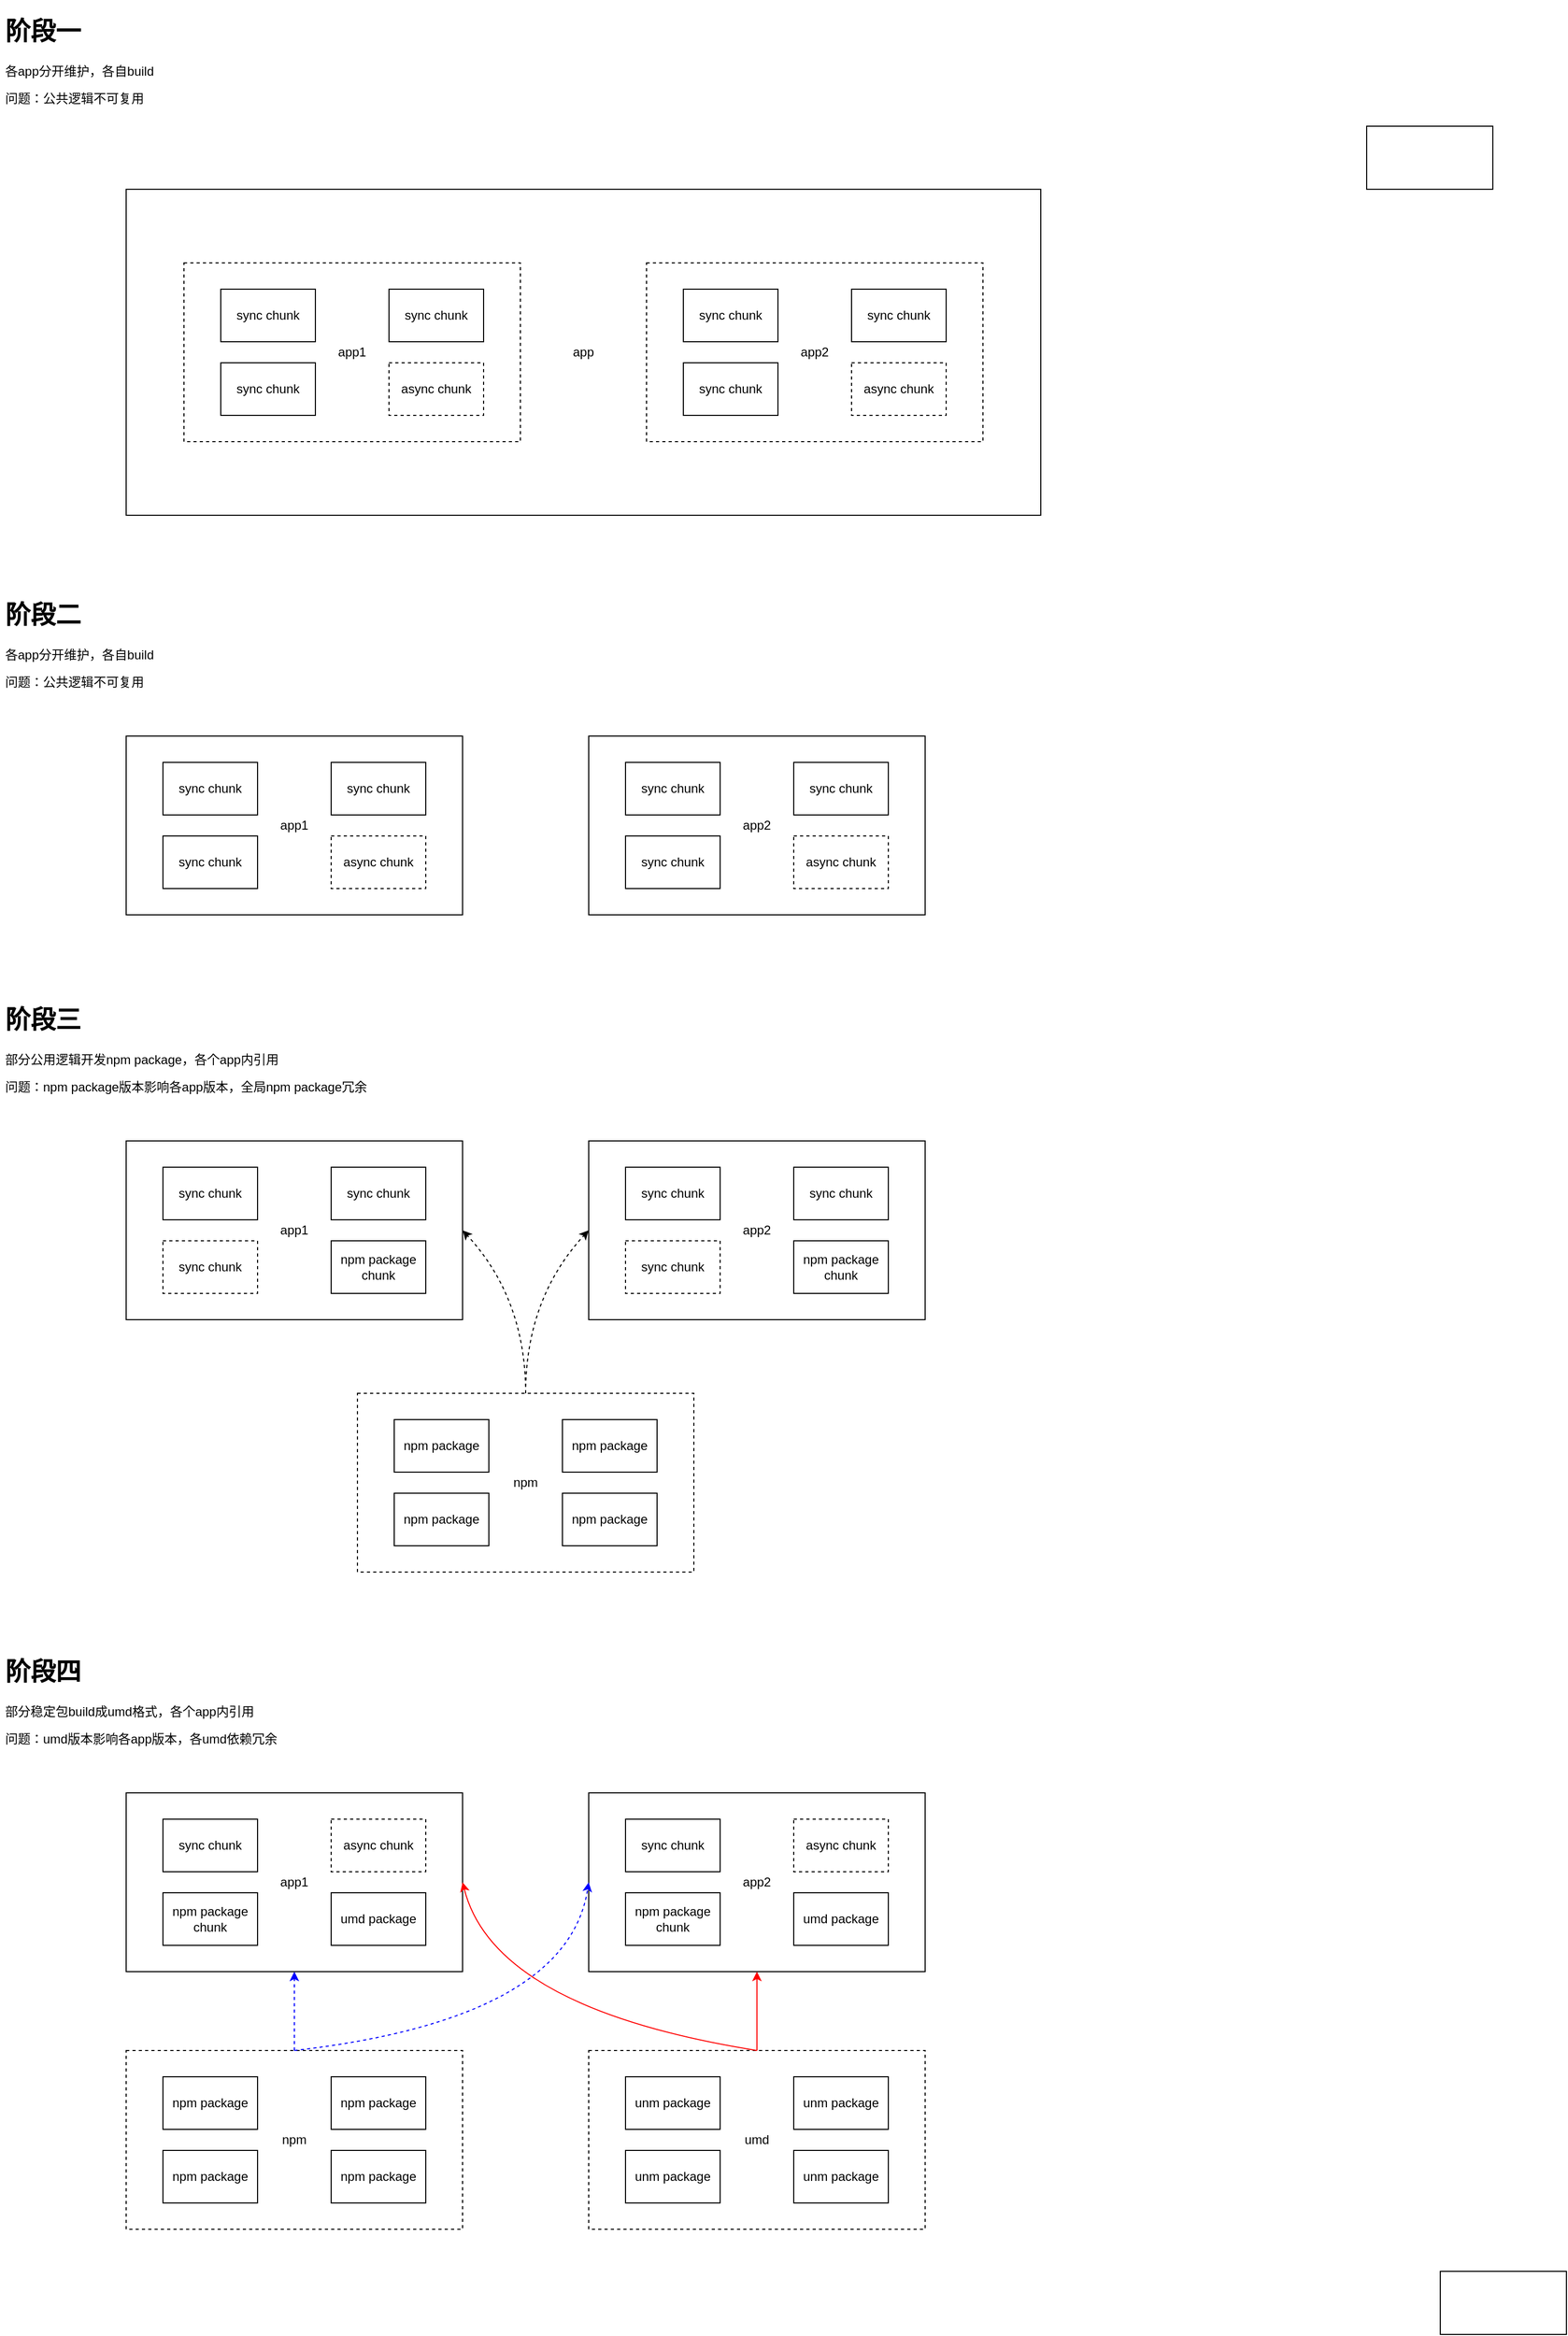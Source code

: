 <mxfile version="14.9.3" type="github">
  <diagram id="pt81wuoub6sBAM-rx7p0" name="Page-1">
    <mxGraphModel dx="1426" dy="2394" grid="1" gridSize="10" guides="1" tooltips="1" connect="1" arrows="1" fold="1" page="1" pageScale="1" pageWidth="2200" pageHeight="1600" math="0" shadow="0">
      <root>
        <mxCell id="0" />
        <mxCell id="1" parent="0" />
        <mxCell id="wRPZLVhyfkNmrZ5B58f2-117" value="app" style="rounded=0;whiteSpace=wrap;html=1;" vertex="1" parent="1">
          <mxGeometry x="160" y="-360" width="870" height="310" as="geometry" />
        </mxCell>
        <mxCell id="7FeQMlBsuKDe9G1kuXdj-6" value="" style="rounded=0;whiteSpace=wrap;html=1;" parent="1" vertex="1">
          <mxGeometry x="160" y="160" width="320" height="170" as="geometry" />
        </mxCell>
        <mxCell id="7FeQMlBsuKDe9G1kuXdj-1" value="&lt;span&gt;sync chunk&lt;/span&gt;" style="rounded=0;whiteSpace=wrap;html=1;" parent="1" vertex="1">
          <mxGeometry x="195" y="185" width="90" height="50" as="geometry" />
        </mxCell>
        <mxCell id="7FeQMlBsuKDe9G1kuXdj-2" value="sync chunk" style="rounded=0;whiteSpace=wrap;html=1;" parent="1" vertex="1">
          <mxGeometry x="355" y="185" width="90" height="50" as="geometry" />
        </mxCell>
        <mxCell id="7FeQMlBsuKDe9G1kuXdj-3" value="&lt;span&gt;sync chunk&lt;/span&gt;" style="rounded=0;whiteSpace=wrap;html=1;" parent="1" vertex="1">
          <mxGeometry x="195" y="255" width="90" height="50" as="geometry" />
        </mxCell>
        <mxCell id="7FeQMlBsuKDe9G1kuXdj-4" value="async chunk" style="rounded=0;whiteSpace=wrap;html=1;dashed=1;" parent="1" vertex="1">
          <mxGeometry x="355" y="255" width="90" height="50" as="geometry" />
        </mxCell>
        <mxCell id="7FeQMlBsuKDe9G1kuXdj-9" value="app1" style="text;html=1;strokeColor=none;fillColor=none;align=center;verticalAlign=middle;whiteSpace=wrap;rounded=0;dashed=1;" parent="1" vertex="1">
          <mxGeometry x="300" y="235" width="40" height="20" as="geometry" />
        </mxCell>
        <mxCell id="7FeQMlBsuKDe9G1kuXdj-12" value="" style="rounded=0;whiteSpace=wrap;html=1;" parent="1" vertex="1">
          <mxGeometry x="600" y="160" width="320" height="170" as="geometry" />
        </mxCell>
        <mxCell id="7FeQMlBsuKDe9G1kuXdj-13" value="&lt;span&gt;sync chunk&lt;/span&gt;" style="rounded=0;whiteSpace=wrap;html=1;" parent="1" vertex="1">
          <mxGeometry x="635" y="185" width="90" height="50" as="geometry" />
        </mxCell>
        <mxCell id="7FeQMlBsuKDe9G1kuXdj-14" value="sync chunk" style="rounded=0;whiteSpace=wrap;html=1;" parent="1" vertex="1">
          <mxGeometry x="795" y="185" width="90" height="50" as="geometry" />
        </mxCell>
        <mxCell id="7FeQMlBsuKDe9G1kuXdj-15" value="&lt;span&gt;sync chunk&lt;/span&gt;" style="rounded=0;whiteSpace=wrap;html=1;" parent="1" vertex="1">
          <mxGeometry x="635" y="255" width="90" height="50" as="geometry" />
        </mxCell>
        <mxCell id="7FeQMlBsuKDe9G1kuXdj-16" value="async chunk" style="rounded=0;whiteSpace=wrap;html=1;dashed=1;" parent="1" vertex="1">
          <mxGeometry x="795" y="255" width="90" height="50" as="geometry" />
        </mxCell>
        <mxCell id="7FeQMlBsuKDe9G1kuXdj-17" value="app2" style="text;html=1;strokeColor=none;fillColor=none;align=center;verticalAlign=middle;whiteSpace=wrap;rounded=0;dashed=1;" parent="1" vertex="1">
          <mxGeometry x="740" y="235" width="40" height="20" as="geometry" />
        </mxCell>
        <mxCell id="wRPZLVhyfkNmrZ5B58f2-1" value="&lt;h1&gt;阶段二&lt;/h1&gt;&lt;p&gt;各app分开维护，各自build&lt;/p&gt;&lt;p&gt;问题：公共逻辑不可复用&lt;/p&gt;" style="text;html=1;strokeColor=none;fillColor=none;spacing=5;spacingTop=-20;whiteSpace=wrap;overflow=hidden;rounded=0;" vertex="1" parent="1">
          <mxGeometry x="40" y="25" width="540" height="120" as="geometry" />
        </mxCell>
        <mxCell id="wRPZLVhyfkNmrZ5B58f2-38" value="" style="rounded=0;whiteSpace=wrap;html=1;" vertex="1" parent="1">
          <mxGeometry x="160" y="545" width="320" height="170" as="geometry" />
        </mxCell>
        <mxCell id="wRPZLVhyfkNmrZ5B58f2-39" value="&lt;span&gt;sync chunk&lt;/span&gt;" style="rounded=0;whiteSpace=wrap;html=1;" vertex="1" parent="1">
          <mxGeometry x="195" y="570" width="90" height="50" as="geometry" />
        </mxCell>
        <mxCell id="wRPZLVhyfkNmrZ5B58f2-40" value="sync chunk" style="rounded=0;whiteSpace=wrap;html=1;" vertex="1" parent="1">
          <mxGeometry x="355" y="570" width="90" height="50" as="geometry" />
        </mxCell>
        <mxCell id="wRPZLVhyfkNmrZ5B58f2-41" value="&lt;span&gt;sync chunk&lt;/span&gt;" style="rounded=0;whiteSpace=wrap;html=1;dashed=1;" vertex="1" parent="1">
          <mxGeometry x="195" y="640" width="90" height="50" as="geometry" />
        </mxCell>
        <mxCell id="wRPZLVhyfkNmrZ5B58f2-42" value="npm package chunk" style="rounded=0;whiteSpace=wrap;html=1;" vertex="1" parent="1">
          <mxGeometry x="355" y="640" width="90" height="50" as="geometry" />
        </mxCell>
        <mxCell id="wRPZLVhyfkNmrZ5B58f2-43" value="app1" style="text;html=1;strokeColor=none;fillColor=none;align=center;verticalAlign=middle;whiteSpace=wrap;rounded=0;dashed=1;" vertex="1" parent="1">
          <mxGeometry x="300" y="620" width="40" height="20" as="geometry" />
        </mxCell>
        <mxCell id="wRPZLVhyfkNmrZ5B58f2-44" value="" style="rounded=0;whiteSpace=wrap;html=1;" vertex="1" parent="1">
          <mxGeometry x="600" y="545" width="320" height="170" as="geometry" />
        </mxCell>
        <mxCell id="wRPZLVhyfkNmrZ5B58f2-45" value="&lt;span&gt;sync chunk&lt;/span&gt;" style="rounded=0;whiteSpace=wrap;html=1;" vertex="1" parent="1">
          <mxGeometry x="635" y="570" width="90" height="50" as="geometry" />
        </mxCell>
        <mxCell id="wRPZLVhyfkNmrZ5B58f2-46" value="sync chunk" style="rounded=0;whiteSpace=wrap;html=1;" vertex="1" parent="1">
          <mxGeometry x="795" y="570" width="90" height="50" as="geometry" />
        </mxCell>
        <mxCell id="wRPZLVhyfkNmrZ5B58f2-47" value="sync chunk&lt;span&gt;&lt;br&gt;&lt;/span&gt;" style="rounded=0;whiteSpace=wrap;html=1;dashed=1;" vertex="1" parent="1">
          <mxGeometry x="635" y="640" width="90" height="50" as="geometry" />
        </mxCell>
        <mxCell id="wRPZLVhyfkNmrZ5B58f2-48" value="npm package chunk" style="rounded=0;whiteSpace=wrap;html=1;" vertex="1" parent="1">
          <mxGeometry x="795" y="640" width="90" height="50" as="geometry" />
        </mxCell>
        <mxCell id="wRPZLVhyfkNmrZ5B58f2-49" value="app2" style="text;html=1;strokeColor=none;fillColor=none;align=center;verticalAlign=middle;whiteSpace=wrap;rounded=0;dashed=1;" vertex="1" parent="1">
          <mxGeometry x="740" y="620" width="40" height="20" as="geometry" />
        </mxCell>
        <mxCell id="wRPZLVhyfkNmrZ5B58f2-50" value="&lt;h1&gt;阶段三&lt;/h1&gt;&lt;p&gt;部分公用逻辑开发npm package，各个app内引用&lt;/p&gt;&lt;p&gt;问题：npm package版本影响各app版本，全局npm package冗余&lt;/p&gt;" style="text;html=1;strokeColor=none;fillColor=none;spacing=5;spacingTop=-20;whiteSpace=wrap;overflow=hidden;rounded=0;" vertex="1" parent="1">
          <mxGeometry x="40" y="410" width="370" height="120" as="geometry" />
        </mxCell>
        <mxCell id="wRPZLVhyfkNmrZ5B58f2-51" value="" style="rounded=0;whiteSpace=wrap;html=1;dashed=1;" vertex="1" parent="1">
          <mxGeometry x="380" y="785" width="320" height="170" as="geometry" />
        </mxCell>
        <mxCell id="wRPZLVhyfkNmrZ5B58f2-52" value="npm package" style="rounded=0;whiteSpace=wrap;html=1;" vertex="1" parent="1">
          <mxGeometry x="415" y="810" width="90" height="50" as="geometry" />
        </mxCell>
        <mxCell id="wRPZLVhyfkNmrZ5B58f2-53" value="npm package" style="rounded=0;whiteSpace=wrap;html=1;" vertex="1" parent="1">
          <mxGeometry x="575" y="810" width="90" height="50" as="geometry" />
        </mxCell>
        <mxCell id="wRPZLVhyfkNmrZ5B58f2-54" value="npm package" style="rounded=0;whiteSpace=wrap;html=1;" vertex="1" parent="1">
          <mxGeometry x="415" y="880" width="90" height="50" as="geometry" />
        </mxCell>
        <mxCell id="wRPZLVhyfkNmrZ5B58f2-55" value="npm package" style="rounded=0;whiteSpace=wrap;html=1;" vertex="1" parent="1">
          <mxGeometry x="575" y="880" width="90" height="50" as="geometry" />
        </mxCell>
        <mxCell id="wRPZLVhyfkNmrZ5B58f2-56" value="npm" style="text;html=1;strokeColor=none;fillColor=none;align=center;verticalAlign=middle;whiteSpace=wrap;rounded=0;dashed=1;" vertex="1" parent="1">
          <mxGeometry x="520" y="860" width="40" height="20" as="geometry" />
        </mxCell>
        <mxCell id="wRPZLVhyfkNmrZ5B58f2-57" value="" style="curved=1;endArrow=classic;html=1;entryX=1;entryY=0.5;entryDx=0;entryDy=0;exitX=0.5;exitY=0;exitDx=0;exitDy=0;dashed=1;" edge="1" parent="1" source="wRPZLVhyfkNmrZ5B58f2-51" target="wRPZLVhyfkNmrZ5B58f2-38">
          <mxGeometry width="50" height="50" relative="1" as="geometry">
            <mxPoint x="200" y="895" as="sourcePoint" />
            <mxPoint x="250" y="835" as="targetPoint" />
            <Array as="points">
              <mxPoint x="540" y="695" />
            </Array>
          </mxGeometry>
        </mxCell>
        <mxCell id="wRPZLVhyfkNmrZ5B58f2-58" value="" style="curved=1;endArrow=classic;html=1;entryX=0;entryY=0.5;entryDx=0;entryDy=0;exitX=0.5;exitY=0;exitDx=0;exitDy=0;dashed=1;" edge="1" parent="1" target="wRPZLVhyfkNmrZ5B58f2-44">
          <mxGeometry width="50" height="50" relative="1" as="geometry">
            <mxPoint x="540" y="785" as="sourcePoint" />
            <mxPoint x="480" y="630" as="targetPoint" />
            <Array as="points">
              <mxPoint x="540" y="695" />
            </Array>
          </mxGeometry>
        </mxCell>
        <mxCell id="wRPZLVhyfkNmrZ5B58f2-59" value="" style="rounded=0;whiteSpace=wrap;html=1;" vertex="1" parent="1">
          <mxGeometry x="160" y="1165" width="320" height="170" as="geometry" />
        </mxCell>
        <mxCell id="wRPZLVhyfkNmrZ5B58f2-60" value="&lt;span&gt;sync chunk&lt;/span&gt;" style="rounded=0;whiteSpace=wrap;html=1;" vertex="1" parent="1">
          <mxGeometry x="195" y="1190" width="90" height="50" as="geometry" />
        </mxCell>
        <mxCell id="wRPZLVhyfkNmrZ5B58f2-61" value="async chunk" style="rounded=0;whiteSpace=wrap;html=1;dashed=1;" vertex="1" parent="1">
          <mxGeometry x="355" y="1190" width="90" height="50" as="geometry" />
        </mxCell>
        <mxCell id="wRPZLVhyfkNmrZ5B58f2-62" value="npm package chunk" style="rounded=0;whiteSpace=wrap;html=1;" vertex="1" parent="1">
          <mxGeometry x="195" y="1260" width="90" height="50" as="geometry" />
        </mxCell>
        <mxCell id="wRPZLVhyfkNmrZ5B58f2-63" value="umd package" style="rounded=0;whiteSpace=wrap;html=1;" vertex="1" parent="1">
          <mxGeometry x="355" y="1260" width="90" height="50" as="geometry" />
        </mxCell>
        <mxCell id="wRPZLVhyfkNmrZ5B58f2-64" value="app1" style="text;html=1;strokeColor=none;fillColor=none;align=center;verticalAlign=middle;whiteSpace=wrap;rounded=0;dashed=1;" vertex="1" parent="1">
          <mxGeometry x="300" y="1240" width="40" height="20" as="geometry" />
        </mxCell>
        <mxCell id="wRPZLVhyfkNmrZ5B58f2-65" value="" style="rounded=0;whiteSpace=wrap;html=1;" vertex="1" parent="1">
          <mxGeometry x="600" y="1165" width="320" height="170" as="geometry" />
        </mxCell>
        <mxCell id="wRPZLVhyfkNmrZ5B58f2-66" value="&lt;span&gt;sync chunk&lt;/span&gt;" style="rounded=0;whiteSpace=wrap;html=1;" vertex="1" parent="1">
          <mxGeometry x="635" y="1190" width="90" height="50" as="geometry" />
        </mxCell>
        <mxCell id="wRPZLVhyfkNmrZ5B58f2-67" value="async chunk" style="rounded=0;whiteSpace=wrap;html=1;dashed=1;" vertex="1" parent="1">
          <mxGeometry x="795" y="1190" width="90" height="50" as="geometry" />
        </mxCell>
        <mxCell id="wRPZLVhyfkNmrZ5B58f2-68" value="npm package chunk" style="rounded=0;whiteSpace=wrap;html=1;" vertex="1" parent="1">
          <mxGeometry x="635" y="1260" width="90" height="50" as="geometry" />
        </mxCell>
        <mxCell id="wRPZLVhyfkNmrZ5B58f2-69" value="umd package" style="rounded=0;whiteSpace=wrap;html=1;" vertex="1" parent="1">
          <mxGeometry x="795" y="1260" width="90" height="50" as="geometry" />
        </mxCell>
        <mxCell id="wRPZLVhyfkNmrZ5B58f2-70" value="app2" style="text;html=1;strokeColor=none;fillColor=none;align=center;verticalAlign=middle;whiteSpace=wrap;rounded=0;dashed=1;" vertex="1" parent="1">
          <mxGeometry x="740" y="1240" width="40" height="20" as="geometry" />
        </mxCell>
        <mxCell id="wRPZLVhyfkNmrZ5B58f2-71" value="&lt;h1&gt;阶段四&lt;/h1&gt;&lt;p&gt;部分稳定包build成umd格式，各个app内引用&lt;/p&gt;&lt;p&gt;问题：umd版本影响各app版本，各umd依赖冗余&lt;/p&gt;" style="text;html=1;strokeColor=none;fillColor=none;spacing=5;spacingTop=-20;whiteSpace=wrap;overflow=hidden;rounded=0;" vertex="1" parent="1">
          <mxGeometry x="40" y="1030" width="330" height="120" as="geometry" />
        </mxCell>
        <mxCell id="wRPZLVhyfkNmrZ5B58f2-72" value="" style="rounded=0;whiteSpace=wrap;html=1;dashed=1;" vertex="1" parent="1">
          <mxGeometry x="600" y="1410" width="320" height="170" as="geometry" />
        </mxCell>
        <mxCell id="wRPZLVhyfkNmrZ5B58f2-73" value="unm package" style="rounded=0;whiteSpace=wrap;html=1;" vertex="1" parent="1">
          <mxGeometry x="635" y="1435" width="90" height="50" as="geometry" />
        </mxCell>
        <mxCell id="wRPZLVhyfkNmrZ5B58f2-74" value="unm package" style="rounded=0;whiteSpace=wrap;html=1;" vertex="1" parent="1">
          <mxGeometry x="795" y="1435" width="90" height="50" as="geometry" />
        </mxCell>
        <mxCell id="wRPZLVhyfkNmrZ5B58f2-75" value="unm package" style="rounded=0;whiteSpace=wrap;html=1;" vertex="1" parent="1">
          <mxGeometry x="635" y="1505" width="90" height="50" as="geometry" />
        </mxCell>
        <mxCell id="wRPZLVhyfkNmrZ5B58f2-76" value="unm package" style="rounded=0;whiteSpace=wrap;html=1;" vertex="1" parent="1">
          <mxGeometry x="795" y="1505" width="90" height="50" as="geometry" />
        </mxCell>
        <mxCell id="wRPZLVhyfkNmrZ5B58f2-77" value="umd" style="text;html=1;strokeColor=none;fillColor=none;align=center;verticalAlign=middle;whiteSpace=wrap;rounded=0;dashed=1;" vertex="1" parent="1">
          <mxGeometry x="740" y="1485" width="40" height="20" as="geometry" />
        </mxCell>
        <mxCell id="wRPZLVhyfkNmrZ5B58f2-86" value="" style="rounded=0;whiteSpace=wrap;html=1;dashed=1;" vertex="1" parent="1">
          <mxGeometry x="160" y="1410" width="320" height="170" as="geometry" />
        </mxCell>
        <mxCell id="wRPZLVhyfkNmrZ5B58f2-87" value="npm package" style="rounded=0;whiteSpace=wrap;html=1;" vertex="1" parent="1">
          <mxGeometry x="195" y="1435" width="90" height="50" as="geometry" />
        </mxCell>
        <mxCell id="wRPZLVhyfkNmrZ5B58f2-88" value="npm package" style="rounded=0;whiteSpace=wrap;html=1;" vertex="1" parent="1">
          <mxGeometry x="355" y="1435" width="90" height="50" as="geometry" />
        </mxCell>
        <mxCell id="wRPZLVhyfkNmrZ5B58f2-89" value="npm package" style="rounded=0;whiteSpace=wrap;html=1;" vertex="1" parent="1">
          <mxGeometry x="195" y="1505" width="90" height="50" as="geometry" />
        </mxCell>
        <mxCell id="wRPZLVhyfkNmrZ5B58f2-90" value="npm package" style="rounded=0;whiteSpace=wrap;html=1;" vertex="1" parent="1">
          <mxGeometry x="355" y="1505" width="90" height="50" as="geometry" />
        </mxCell>
        <mxCell id="wRPZLVhyfkNmrZ5B58f2-91" value="npm" style="text;html=1;strokeColor=none;fillColor=none;align=center;verticalAlign=middle;whiteSpace=wrap;rounded=0;dashed=1;" vertex="1" parent="1">
          <mxGeometry x="300" y="1485" width="40" height="20" as="geometry" />
        </mxCell>
        <mxCell id="wRPZLVhyfkNmrZ5B58f2-98" value="" style="curved=1;endArrow=classic;html=1;dashed=1;strokeColor=#0000FF;entryX=0;entryY=0.5;entryDx=0;entryDy=0;exitX=0.5;exitY=0;exitDx=0;exitDy=0;" edge="1" parent="1" source="wRPZLVhyfkNmrZ5B58f2-86" target="wRPZLVhyfkNmrZ5B58f2-65">
          <mxGeometry width="50" height="50" relative="1" as="geometry">
            <mxPoint x="520" y="1390" as="sourcePoint" />
            <mxPoint x="570" y="1340" as="targetPoint" />
            <Array as="points">
              <mxPoint x="580" y="1380" />
            </Array>
          </mxGeometry>
        </mxCell>
        <mxCell id="wRPZLVhyfkNmrZ5B58f2-99" value="" style="endArrow=classic;html=1;dashed=1;strokeColor=#0000FF;entryX=0.5;entryY=1;entryDx=0;entryDy=0;" edge="1" parent="1" target="wRPZLVhyfkNmrZ5B58f2-59">
          <mxGeometry width="50" height="50" relative="1" as="geometry">
            <mxPoint x="320" y="1410" as="sourcePoint" />
            <mxPoint x="460" y="1360" as="targetPoint" />
          </mxGeometry>
        </mxCell>
        <mxCell id="wRPZLVhyfkNmrZ5B58f2-100" value="" style="endArrow=classic;html=1;entryX=0.5;entryY=1;entryDx=0;entryDy=0;exitX=0.5;exitY=0;exitDx=0;exitDy=0;strokeColor=#FF0000;" edge="1" parent="1" source="wRPZLVhyfkNmrZ5B58f2-72" target="wRPZLVhyfkNmrZ5B58f2-65">
          <mxGeometry width="50" height="50" relative="1" as="geometry">
            <mxPoint x="730" y="1400" as="sourcePoint" />
            <mxPoint x="780" y="1350" as="targetPoint" />
          </mxGeometry>
        </mxCell>
        <mxCell id="wRPZLVhyfkNmrZ5B58f2-101" value="" style="curved=1;endArrow=classic;html=1;strokeColor=#FF0000;entryX=1;entryY=0.5;entryDx=0;entryDy=0;exitX=0.5;exitY=0;exitDx=0;exitDy=0;" edge="1" parent="1" source="wRPZLVhyfkNmrZ5B58f2-72" target="wRPZLVhyfkNmrZ5B58f2-59">
          <mxGeometry width="50" height="50" relative="1" as="geometry">
            <mxPoint x="510" y="1220" as="sourcePoint" />
            <mxPoint x="560" y="1170" as="targetPoint" />
            <Array as="points">
              <mxPoint x="510" y="1370" />
            </Array>
          </mxGeometry>
        </mxCell>
        <mxCell id="wRPZLVhyfkNmrZ5B58f2-102" value="" style="rounded=0;whiteSpace=wrap;html=1;" vertex="1" parent="1">
          <mxGeometry x="1410" y="1620" width="120" height="60" as="geometry" />
        </mxCell>
        <mxCell id="wRPZLVhyfkNmrZ5B58f2-103" value="" style="rounded=0;whiteSpace=wrap;html=1;" vertex="1" parent="1">
          <mxGeometry x="1340" y="-420" width="120" height="60" as="geometry" />
        </mxCell>
        <mxCell id="wRPZLVhyfkNmrZ5B58f2-104" value="" style="rounded=0;whiteSpace=wrap;html=1;dashed=1;" vertex="1" parent="1">
          <mxGeometry x="215" y="-290" width="320" height="170" as="geometry" />
        </mxCell>
        <mxCell id="wRPZLVhyfkNmrZ5B58f2-105" value="&lt;span&gt;sync chunk&lt;/span&gt;" style="rounded=0;whiteSpace=wrap;html=1;" vertex="1" parent="1">
          <mxGeometry x="250" y="-265" width="90" height="50" as="geometry" />
        </mxCell>
        <mxCell id="wRPZLVhyfkNmrZ5B58f2-106" value="sync chunk" style="rounded=0;whiteSpace=wrap;html=1;" vertex="1" parent="1">
          <mxGeometry x="410" y="-265" width="90" height="50" as="geometry" />
        </mxCell>
        <mxCell id="wRPZLVhyfkNmrZ5B58f2-107" value="&lt;span&gt;sync chunk&lt;/span&gt;" style="rounded=0;whiteSpace=wrap;html=1;" vertex="1" parent="1">
          <mxGeometry x="250" y="-195" width="90" height="50" as="geometry" />
        </mxCell>
        <mxCell id="wRPZLVhyfkNmrZ5B58f2-108" value="async chunk" style="rounded=0;whiteSpace=wrap;html=1;dashed=1;" vertex="1" parent="1">
          <mxGeometry x="410" y="-195" width="90" height="50" as="geometry" />
        </mxCell>
        <mxCell id="wRPZLVhyfkNmrZ5B58f2-109" value="app1" style="text;html=1;strokeColor=none;fillColor=none;align=center;verticalAlign=middle;whiteSpace=wrap;rounded=0;dashed=1;" vertex="1" parent="1">
          <mxGeometry x="355" y="-215" width="40" height="20" as="geometry" />
        </mxCell>
        <mxCell id="wRPZLVhyfkNmrZ5B58f2-110" value="" style="rounded=0;whiteSpace=wrap;html=1;dashed=1;" vertex="1" parent="1">
          <mxGeometry x="655" y="-290" width="320" height="170" as="geometry" />
        </mxCell>
        <mxCell id="wRPZLVhyfkNmrZ5B58f2-111" value="&lt;span&gt;sync chunk&lt;/span&gt;" style="rounded=0;whiteSpace=wrap;html=1;" vertex="1" parent="1">
          <mxGeometry x="690" y="-265" width="90" height="50" as="geometry" />
        </mxCell>
        <mxCell id="wRPZLVhyfkNmrZ5B58f2-112" value="sync chunk" style="rounded=0;whiteSpace=wrap;html=1;" vertex="1" parent="1">
          <mxGeometry x="850" y="-265" width="90" height="50" as="geometry" />
        </mxCell>
        <mxCell id="wRPZLVhyfkNmrZ5B58f2-113" value="&lt;span&gt;sync chunk&lt;/span&gt;" style="rounded=0;whiteSpace=wrap;html=1;" vertex="1" parent="1">
          <mxGeometry x="690" y="-195" width="90" height="50" as="geometry" />
        </mxCell>
        <mxCell id="wRPZLVhyfkNmrZ5B58f2-114" value="async chunk" style="rounded=0;whiteSpace=wrap;html=1;dashed=1;" vertex="1" parent="1">
          <mxGeometry x="850" y="-195" width="90" height="50" as="geometry" />
        </mxCell>
        <mxCell id="wRPZLVhyfkNmrZ5B58f2-115" value="app2" style="text;html=1;strokeColor=none;fillColor=none;align=center;verticalAlign=middle;whiteSpace=wrap;rounded=0;dashed=1;" vertex="1" parent="1">
          <mxGeometry x="795" y="-215" width="40" height="20" as="geometry" />
        </mxCell>
        <mxCell id="wRPZLVhyfkNmrZ5B58f2-123" value="&lt;h1&gt;阶段一&lt;/h1&gt;&lt;p&gt;各app分开维护，各自build&lt;/p&gt;&lt;p&gt;问题：公共逻辑不可复用&lt;/p&gt;" style="text;html=1;strokeColor=none;fillColor=none;spacing=5;spacingTop=-20;whiteSpace=wrap;overflow=hidden;rounded=0;" vertex="1" parent="1">
          <mxGeometry x="40" y="-530" width="540" height="120" as="geometry" />
        </mxCell>
      </root>
    </mxGraphModel>
  </diagram>
</mxfile>
